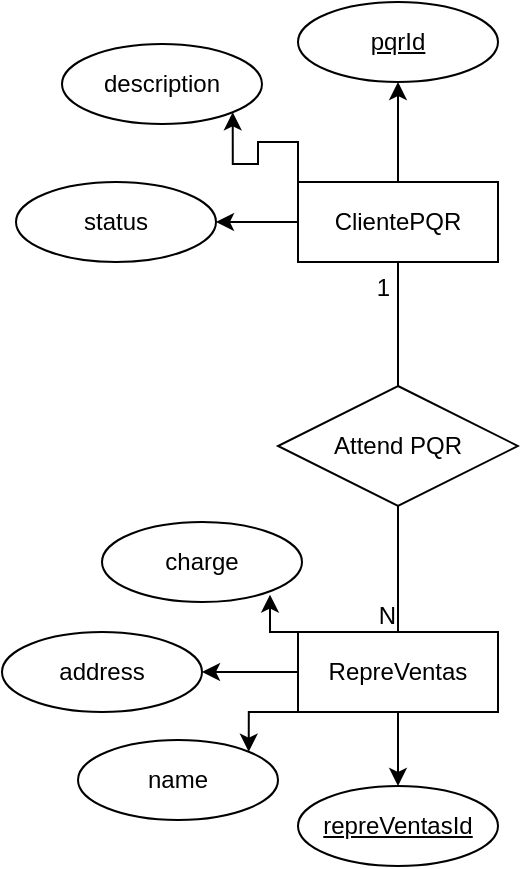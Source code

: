<mxfile version="28.2.0">
  <diagram name="Page-1" id="49bBgT2Ui1bWRUErYhT3">
    <mxGraphModel dx="762" dy="437" grid="0" gridSize="10" guides="1" tooltips="1" connect="1" arrows="1" fold="1" page="0" pageScale="1" pageWidth="850" pageHeight="1100" math="0" shadow="0">
      <root>
        <mxCell id="0" />
        <mxCell id="1" parent="0" />
        <mxCell id="S2XN-2ifg8CLVUUL8ncL-5" style="edgeStyle=orthogonalEdgeStyle;rounded=0;orthogonalLoop=1;jettySize=auto;html=1;" edge="1" parent="1" source="S2XN-2ifg8CLVUUL8ncL-1" target="S2XN-2ifg8CLVUUL8ncL-4">
          <mxGeometry relative="1" as="geometry" />
        </mxCell>
        <mxCell id="S2XN-2ifg8CLVUUL8ncL-6" style="edgeStyle=orthogonalEdgeStyle;rounded=0;orthogonalLoop=1;jettySize=auto;html=1;" edge="1" parent="1" source="S2XN-2ifg8CLVUUL8ncL-1" target="S2XN-2ifg8CLVUUL8ncL-2">
          <mxGeometry relative="1" as="geometry" />
        </mxCell>
        <mxCell id="S2XN-2ifg8CLVUUL8ncL-8" style="edgeStyle=orthogonalEdgeStyle;rounded=0;orthogonalLoop=1;jettySize=auto;html=1;exitX=0;exitY=0;exitDx=0;exitDy=0;entryX=1;entryY=1;entryDx=0;entryDy=0;" edge="1" parent="1" source="S2XN-2ifg8CLVUUL8ncL-1" target="S2XN-2ifg8CLVUUL8ncL-3">
          <mxGeometry relative="1" as="geometry" />
        </mxCell>
        <mxCell id="S2XN-2ifg8CLVUUL8ncL-1" value="ClientePQR" style="whiteSpace=wrap;html=1;align=center;" vertex="1" parent="1">
          <mxGeometry x="380" y="175" width="100" height="40" as="geometry" />
        </mxCell>
        <mxCell id="S2XN-2ifg8CLVUUL8ncL-2" value="pqrId" style="ellipse;whiteSpace=wrap;html=1;align=center;fontStyle=4;" vertex="1" parent="1">
          <mxGeometry x="380" y="85" width="100" height="40" as="geometry" />
        </mxCell>
        <mxCell id="S2XN-2ifg8CLVUUL8ncL-3" value="description" style="ellipse;whiteSpace=wrap;html=1;align=center;" vertex="1" parent="1">
          <mxGeometry x="262" y="106" width="100" height="40" as="geometry" />
        </mxCell>
        <mxCell id="S2XN-2ifg8CLVUUL8ncL-4" value="status" style="ellipse;whiteSpace=wrap;html=1;align=center;" vertex="1" parent="1">
          <mxGeometry x="239" y="175" width="100" height="40" as="geometry" />
        </mxCell>
        <mxCell id="S2XN-2ifg8CLVUUL8ncL-23" style="edgeStyle=orthogonalEdgeStyle;rounded=0;orthogonalLoop=1;jettySize=auto;html=1;" edge="1" parent="1" source="S2XN-2ifg8CLVUUL8ncL-9" target="S2XN-2ifg8CLVUUL8ncL-18">
          <mxGeometry relative="1" as="geometry" />
        </mxCell>
        <mxCell id="S2XN-2ifg8CLVUUL8ncL-24" style="edgeStyle=orthogonalEdgeStyle;rounded=0;orthogonalLoop=1;jettySize=auto;html=1;exitX=0;exitY=1;exitDx=0;exitDy=0;entryX=1;entryY=0;entryDx=0;entryDy=0;" edge="1" parent="1" source="S2XN-2ifg8CLVUUL8ncL-9" target="S2XN-2ifg8CLVUUL8ncL-22">
          <mxGeometry relative="1" as="geometry" />
        </mxCell>
        <mxCell id="S2XN-2ifg8CLVUUL8ncL-25" style="edgeStyle=orthogonalEdgeStyle;rounded=0;orthogonalLoop=1;jettySize=auto;html=1;exitX=0;exitY=0.5;exitDx=0;exitDy=0;" edge="1" parent="1" source="S2XN-2ifg8CLVUUL8ncL-9" target="S2XN-2ifg8CLVUUL8ncL-20">
          <mxGeometry relative="1" as="geometry" />
        </mxCell>
        <mxCell id="S2XN-2ifg8CLVUUL8ncL-9" value="RepreVentas" style="whiteSpace=wrap;html=1;align=center;" vertex="1" parent="1">
          <mxGeometry x="380" y="400" width="100" height="40" as="geometry" />
        </mxCell>
        <mxCell id="S2XN-2ifg8CLVUUL8ncL-10" value="" style="endArrow=none;html=1;rounded=0;exitX=0.5;exitY=1;exitDx=0;exitDy=0;entryX=0.5;entryY=0;entryDx=0;entryDy=0;" edge="1" parent="1" source="S2XN-2ifg8CLVUUL8ncL-12" target="S2XN-2ifg8CLVUUL8ncL-9">
          <mxGeometry relative="1" as="geometry">
            <mxPoint x="388" y="316" as="sourcePoint" />
            <mxPoint x="548" y="316" as="targetPoint" />
            <Array as="points" />
          </mxGeometry>
        </mxCell>
        <mxCell id="S2XN-2ifg8CLVUUL8ncL-11" value="N" style="resizable=0;html=1;whiteSpace=wrap;align=right;verticalAlign=bottom;" connectable="0" vertex="1" parent="S2XN-2ifg8CLVUUL8ncL-10">
          <mxGeometry x="1" relative="1" as="geometry" />
        </mxCell>
        <mxCell id="S2XN-2ifg8CLVUUL8ncL-12" value="Attend PQR" style="shape=rhombus;perimeter=rhombusPerimeter;whiteSpace=wrap;html=1;align=center;" vertex="1" parent="1">
          <mxGeometry x="370" y="277" width="120" height="60" as="geometry" />
        </mxCell>
        <mxCell id="S2XN-2ifg8CLVUUL8ncL-15" value="" style="endArrow=none;html=1;rounded=0;entryX=0.5;entryY=1;entryDx=0;entryDy=0;" edge="1" parent="1" source="S2XN-2ifg8CLVUUL8ncL-12" target="S2XN-2ifg8CLVUUL8ncL-1">
          <mxGeometry relative="1" as="geometry">
            <mxPoint x="277" y="368" as="sourcePoint" />
            <mxPoint x="283" y="277" as="targetPoint" />
          </mxGeometry>
        </mxCell>
        <mxCell id="S2XN-2ifg8CLVUUL8ncL-16" value="1" style="resizable=0;html=1;whiteSpace=wrap;align=right;verticalAlign=bottom;" connectable="0" vertex="1" parent="S2XN-2ifg8CLVUUL8ncL-15">
          <mxGeometry x="1" relative="1" as="geometry">
            <mxPoint x="-3" y="21" as="offset" />
          </mxGeometry>
        </mxCell>
        <mxCell id="S2XN-2ifg8CLVUUL8ncL-18" value="repreVentasId" style="ellipse;whiteSpace=wrap;html=1;align=center;fontStyle=4;" vertex="1" parent="1">
          <mxGeometry x="380" y="477" width="100" height="40" as="geometry" />
        </mxCell>
        <mxCell id="S2XN-2ifg8CLVUUL8ncL-19" value="charge" style="ellipse;whiteSpace=wrap;html=1;align=center;" vertex="1" parent="1">
          <mxGeometry x="282" y="345" width="100" height="40" as="geometry" />
        </mxCell>
        <mxCell id="S2XN-2ifg8CLVUUL8ncL-20" value="address" style="ellipse;whiteSpace=wrap;html=1;align=center;" vertex="1" parent="1">
          <mxGeometry x="232" y="400" width="100" height="40" as="geometry" />
        </mxCell>
        <mxCell id="S2XN-2ifg8CLVUUL8ncL-22" value="name" style="ellipse;whiteSpace=wrap;html=1;align=center;" vertex="1" parent="1">
          <mxGeometry x="270" y="454" width="100" height="40" as="geometry" />
        </mxCell>
        <mxCell id="S2XN-2ifg8CLVUUL8ncL-26" style="edgeStyle=orthogonalEdgeStyle;rounded=0;orthogonalLoop=1;jettySize=auto;html=1;exitX=0;exitY=0;exitDx=0;exitDy=0;entryX=0.84;entryY=0.908;entryDx=0;entryDy=0;entryPerimeter=0;" edge="1" parent="1" source="S2XN-2ifg8CLVUUL8ncL-9" target="S2XN-2ifg8CLVUUL8ncL-19">
          <mxGeometry relative="1" as="geometry" />
        </mxCell>
      </root>
    </mxGraphModel>
  </diagram>
</mxfile>
